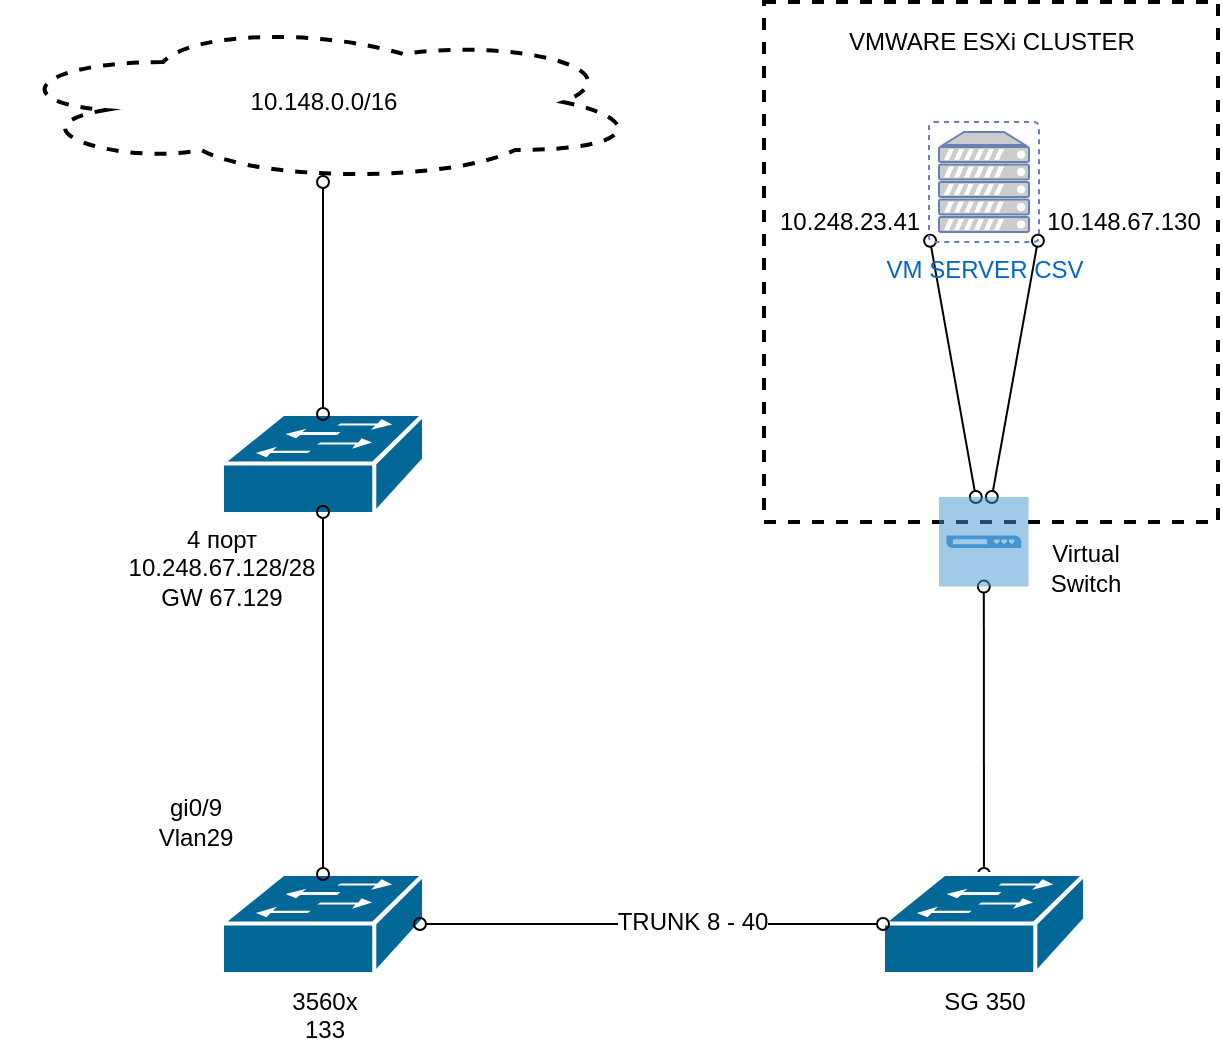 <mxfile version="11.1.4" type="github"><diagram id="uQLGQRzrnXS0Y9xKseyg" name="Page-1"><mxGraphModel dx="1195" dy="626" grid="1" gridSize="10" guides="1" tooltips="1" connect="1" arrows="1" fold="1" page="1" pageScale="1" pageWidth="1169" pageHeight="827" math="0" shadow="0"><root><mxCell id="0"/><mxCell id="1" parent="0"/><mxCell id="ljlCZ8P95JcAhQCKoz4t-23" value="" style="rounded=0;whiteSpace=wrap;html=1;shadow=0;glass=0;dashed=1;comic=0;strokeWidth=2;fillColor=none;" vertex="1" parent="1"><mxGeometry x="684" y="80" width="227" height="260" as="geometry"/></mxCell><mxCell id="ljlCZ8P95JcAhQCKoz4t-6" value="" style="shape=mxgraph.cisco.switches.workgroup_switch;html=1;pointerEvents=1;dashed=0;fillColor=#036897;strokeColor=#ffffff;strokeWidth=2;verticalLabelPosition=bottom;verticalAlign=top;align=center;outlineConnect=0;" vertex="1" parent="1"><mxGeometry x="413" y="286" width="101" height="50" as="geometry"/></mxCell><mxCell id="ljlCZ8P95JcAhQCKoz4t-7" value="3560x&lt;br&gt;133&lt;br&gt;" style="shape=mxgraph.cisco.switches.workgroup_switch;html=1;pointerEvents=1;dashed=0;fillColor=#036897;strokeColor=#ffffff;strokeWidth=2;verticalLabelPosition=bottom;verticalAlign=top;align=center;outlineConnect=0;" vertex="1" parent="1"><mxGeometry x="413" y="516" width="101" height="50" as="geometry"/></mxCell><mxCell id="ljlCZ8P95JcAhQCKoz4t-22" style="edgeStyle=none;rounded=0;orthogonalLoop=1;jettySize=auto;html=1;startArrow=oval;startFill=0;endArrow=oval;endFill=0;" edge="1" parent="1" source="ljlCZ8P95JcAhQCKoz4t-8" target="ljlCZ8P95JcAhQCKoz4t-21"><mxGeometry relative="1" as="geometry"/></mxCell><mxCell id="ljlCZ8P95JcAhQCKoz4t-8" value="SG 350" style="shape=mxgraph.cisco.switches.workgroup_switch;html=1;pointerEvents=1;dashed=0;fillColor=#036897;strokeColor=#ffffff;strokeWidth=2;verticalLabelPosition=bottom;verticalAlign=top;align=center;outlineConnect=0;" vertex="1" parent="1"><mxGeometry x="743.5" y="516" width="101" height="50" as="geometry"/></mxCell><mxCell id="ljlCZ8P95JcAhQCKoz4t-29" style="edgeStyle=none;rounded=0;orthogonalLoop=1;jettySize=auto;html=1;exitX=0.01;exitY=0.99;exitDx=0;exitDy=0;exitPerimeter=0;startArrow=oval;startFill=0;endArrow=oval;endFill=0;" edge="1" parent="1" source="ljlCZ8P95JcAhQCKoz4t-11" target="ljlCZ8P95JcAhQCKoz4t-21"><mxGeometry relative="1" as="geometry"/></mxCell><mxCell id="ljlCZ8P95JcAhQCKoz4t-30" style="edgeStyle=none;rounded=0;orthogonalLoop=1;jettySize=auto;html=1;exitX=0.99;exitY=0.99;exitDx=0;exitDy=0;exitPerimeter=0;startArrow=oval;startFill=0;endArrow=oval;endFill=0;" edge="1" parent="1" source="ljlCZ8P95JcAhQCKoz4t-11" target="ljlCZ8P95JcAhQCKoz4t-21"><mxGeometry relative="1" as="geometry"/></mxCell><mxCell id="ljlCZ8P95JcAhQCKoz4t-11" value="VM SERVER CSV" style="fontColor=#0066CC;verticalAlign=top;verticalLabelPosition=bottom;labelPosition=center;align=center;html=1;outlineConnect=0;fillColor=#CCCCCC;strokeColor=#6881B3;gradientColor=none;gradientDirection=north;strokeWidth=2;shape=mxgraph.networks.virtual_server;" vertex="1" parent="1"><mxGeometry x="766.5" y="140" width="55" height="60" as="geometry"/></mxCell><mxCell id="ljlCZ8P95JcAhQCKoz4t-15" style="rounded=0;orthogonalLoop=1;jettySize=auto;html=1;entryX=0.5;entryY=0;entryDx=0;entryDy=0;entryPerimeter=0;startArrow=oval;startFill=0;endArrow=oval;endFill=0;" edge="1" parent="1" source="ljlCZ8P95JcAhQCKoz4t-14" target="ljlCZ8P95JcAhQCKoz4t-6"><mxGeometry relative="1" as="geometry"/></mxCell><mxCell id="ljlCZ8P95JcAhQCKoz4t-14" value="10.148.0.0/16" style="ellipse;shape=cloud;whiteSpace=wrap;html=1;rounded=0;shadow=0;glass=0;dashed=1;comic=0;strokeWidth=2;fillColor=none;" vertex="1" parent="1"><mxGeometry x="303.5" y="90" width="320" height="80" as="geometry"/></mxCell><mxCell id="ljlCZ8P95JcAhQCKoz4t-18" value="" style="endArrow=oval;startArrow=oval;html=1;startFill=0;endFill=0;entryX=0;entryY=0.5;entryDx=0;entryDy=0;entryPerimeter=0;exitX=0.98;exitY=0.5;exitDx=0;exitDy=0;exitPerimeter=0;" edge="1" parent="1" source="ljlCZ8P95JcAhQCKoz4t-7" target="ljlCZ8P95JcAhQCKoz4t-8"><mxGeometry width="50" height="50" relative="1" as="geometry"><mxPoint x="303.5" y="816" as="sourcePoint"/><mxPoint x="353.5" y="766" as="targetPoint"/></mxGeometry></mxCell><mxCell id="ljlCZ8P95JcAhQCKoz4t-20" value="TRUNK 8 - 40" style="text;html=1;resizable=0;points=[];align=center;verticalAlign=middle;labelBackgroundColor=#ffffff;" vertex="1" connectable="0" parent="ljlCZ8P95JcAhQCKoz4t-18"><mxGeometry x="0.177" y="1" relative="1" as="geometry"><mxPoint as="offset"/></mxGeometry></mxCell><mxCell id="ljlCZ8P95JcAhQCKoz4t-19" value="" style="endArrow=oval;startArrow=oval;html=1;startFill=0;endFill=0;entryX=0.5;entryY=0;entryDx=0;entryDy=0;entryPerimeter=0;exitX=0.5;exitY=0.98;exitDx=0;exitDy=0;exitPerimeter=0;" edge="1" parent="1" source="ljlCZ8P95JcAhQCKoz4t-6" target="ljlCZ8P95JcAhQCKoz4t-7"><mxGeometry width="50" height="50" relative="1" as="geometry"><mxPoint x="521.98" y="551" as="sourcePoint"/><mxPoint x="753.5" y="551" as="targetPoint"/></mxGeometry></mxCell><mxCell id="ljlCZ8P95JcAhQCKoz4t-21" value="" style="pointerEvents=1;shadow=0;dashed=0;html=1;strokeColor=none;fillColor=#4495D1;labelPosition=center;verticalLabelPosition=bottom;verticalAlign=top;align=center;outlineConnect=0;shape=mxgraph.veeam.2d.virtual_switch;rounded=0;glass=0;comic=0;" vertex="1" parent="1"><mxGeometry x="771.5" y="327.5" width="44.8" height="44.8" as="geometry"/></mxCell><mxCell id="ljlCZ8P95JcAhQCKoz4t-24" value="VMWARE ESXi CLUSTER" style="text;html=1;strokeColor=none;fillColor=none;align=center;verticalAlign=middle;whiteSpace=wrap;rounded=0;shadow=0;glass=0;dashed=1;comic=0;" vertex="1" parent="1"><mxGeometry x="692.5" y="90" width="210" height="20" as="geometry"/></mxCell><mxCell id="ljlCZ8P95JcAhQCKoz4t-26" value="Virtual Switch&lt;br&gt;" style="text;html=1;strokeColor=none;fillColor=none;align=center;verticalAlign=middle;whiteSpace=wrap;rounded=0;shadow=0;glass=0;dashed=1;comic=0;" vertex="1" parent="1"><mxGeometry x="824.5" y="352.5" width="40" height="20" as="geometry"/></mxCell><mxCell id="ljlCZ8P95JcAhQCKoz4t-27" value="4 порт&lt;br&gt;10.248.67.128/28&lt;br&gt;GW 67.129" style="text;html=1;strokeColor=none;fillColor=none;align=center;verticalAlign=middle;whiteSpace=wrap;rounded=0;shadow=0;glass=0;dashed=1;comic=0;" vertex="1" parent="1"><mxGeometry x="363" y="353" width="100" height="20" as="geometry"/></mxCell><mxCell id="ljlCZ8P95JcAhQCKoz4t-28" value="gi0/9&lt;br&gt;Vlan29" style="text;html=1;strokeColor=none;fillColor=none;align=center;verticalAlign=middle;whiteSpace=wrap;rounded=0;shadow=0;glass=0;dashed=1;comic=0;" vertex="1" parent="1"><mxGeometry x="350" y="480" width="100" height="20" as="geometry"/></mxCell><mxCell id="ljlCZ8P95JcAhQCKoz4t-31" value="10.148.67.130" style="text;html=1;strokeColor=none;fillColor=none;align=center;verticalAlign=middle;whiteSpace=wrap;rounded=0;shadow=0;glass=0;dashed=1;comic=0;" vertex="1" parent="1"><mxGeometry x="844" y="180" width="40" height="20" as="geometry"/></mxCell><mxCell id="ljlCZ8P95JcAhQCKoz4t-32" value="10.248.23.41" style="text;html=1;strokeColor=none;fillColor=none;align=center;verticalAlign=middle;whiteSpace=wrap;rounded=0;shadow=0;glass=0;dashed=1;comic=0;" vertex="1" parent="1"><mxGeometry x="706.5" y="180" width="40" height="20" as="geometry"/></mxCell></root></mxGraphModel></diagram></mxfile>